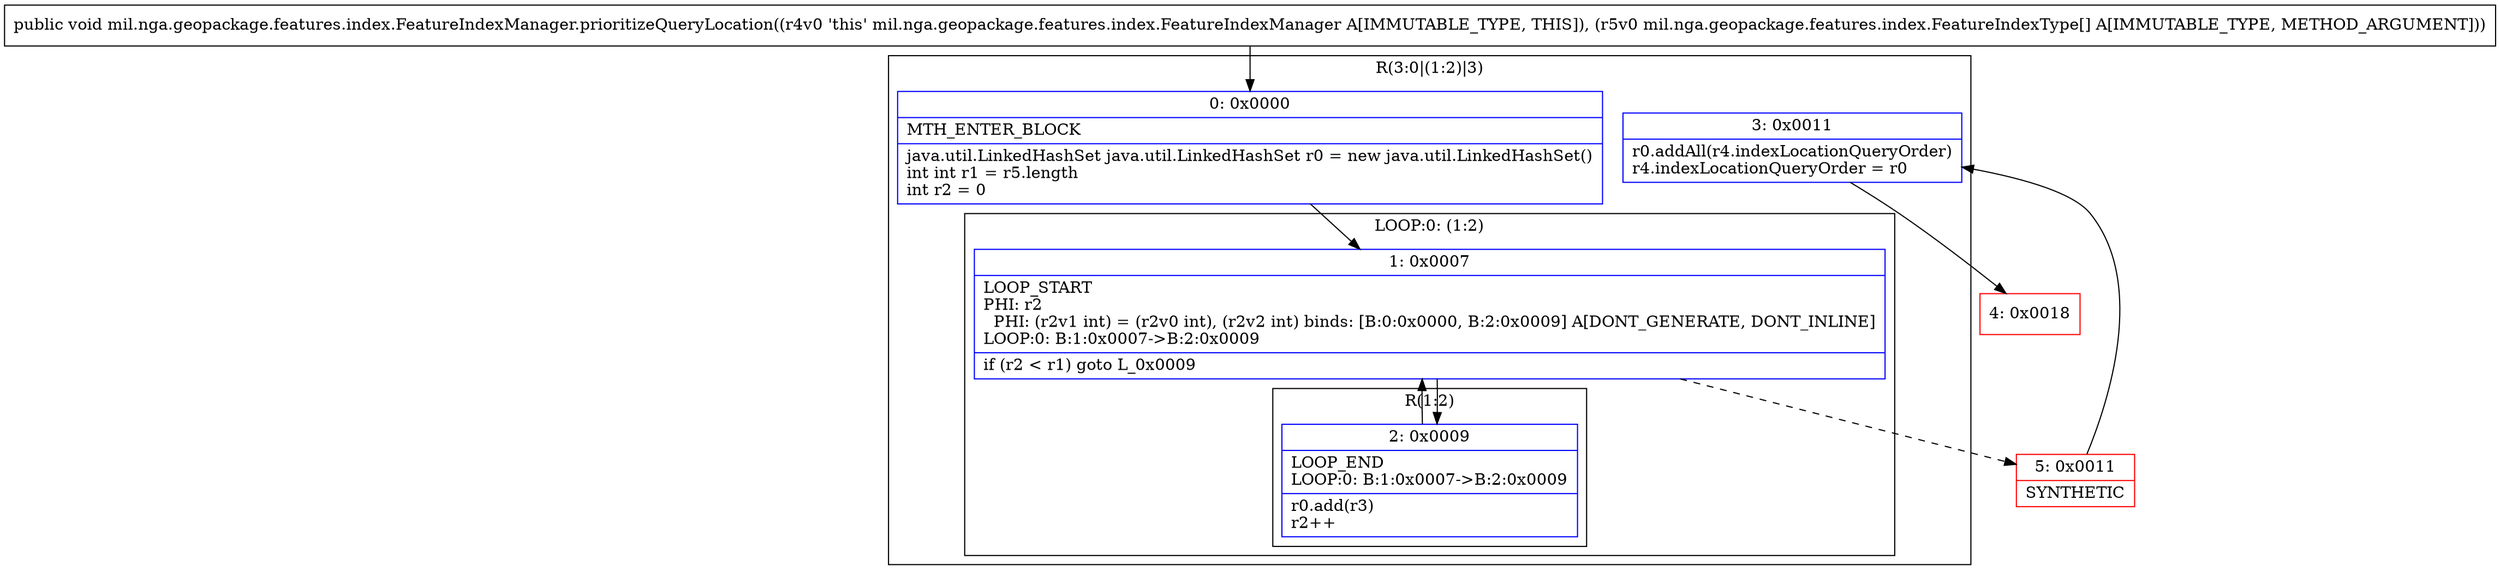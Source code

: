 digraph "CFG formil.nga.geopackage.features.index.FeatureIndexManager.prioritizeQueryLocation([Lmil\/nga\/geopackage\/features\/index\/FeatureIndexType;)V" {
subgraph cluster_Region_1586432153 {
label = "R(3:0|(1:2)|3)";
node [shape=record,color=blue];
Node_0 [shape=record,label="{0\:\ 0x0000|MTH_ENTER_BLOCK\l|java.util.LinkedHashSet java.util.LinkedHashSet r0 = new java.util.LinkedHashSet()\lint int r1 = r5.length\lint r2 = 0\l}"];
subgraph cluster_LoopRegion_1468949441 {
label = "LOOP:0: (1:2)";
node [shape=record,color=blue];
Node_1 [shape=record,label="{1\:\ 0x0007|LOOP_START\lPHI: r2 \l  PHI: (r2v1 int) = (r2v0 int), (r2v2 int) binds: [B:0:0x0000, B:2:0x0009] A[DONT_GENERATE, DONT_INLINE]\lLOOP:0: B:1:0x0007\-\>B:2:0x0009\l|if (r2 \< r1) goto L_0x0009\l}"];
subgraph cluster_Region_1932128105 {
label = "R(1:2)";
node [shape=record,color=blue];
Node_2 [shape=record,label="{2\:\ 0x0009|LOOP_END\lLOOP:0: B:1:0x0007\-\>B:2:0x0009\l|r0.add(r3)\lr2++\l}"];
}
}
Node_3 [shape=record,label="{3\:\ 0x0011|r0.addAll(r4.indexLocationQueryOrder)\lr4.indexLocationQueryOrder = r0\l}"];
}
Node_4 [shape=record,color=red,label="{4\:\ 0x0018}"];
Node_5 [shape=record,color=red,label="{5\:\ 0x0011|SYNTHETIC\l}"];
MethodNode[shape=record,label="{public void mil.nga.geopackage.features.index.FeatureIndexManager.prioritizeQueryLocation((r4v0 'this' mil.nga.geopackage.features.index.FeatureIndexManager A[IMMUTABLE_TYPE, THIS]), (r5v0 mil.nga.geopackage.features.index.FeatureIndexType[] A[IMMUTABLE_TYPE, METHOD_ARGUMENT])) }"];
MethodNode -> Node_0;
Node_0 -> Node_1;
Node_1 -> Node_2;
Node_1 -> Node_5[style=dashed];
Node_2 -> Node_1;
Node_3 -> Node_4;
Node_5 -> Node_3;
}

